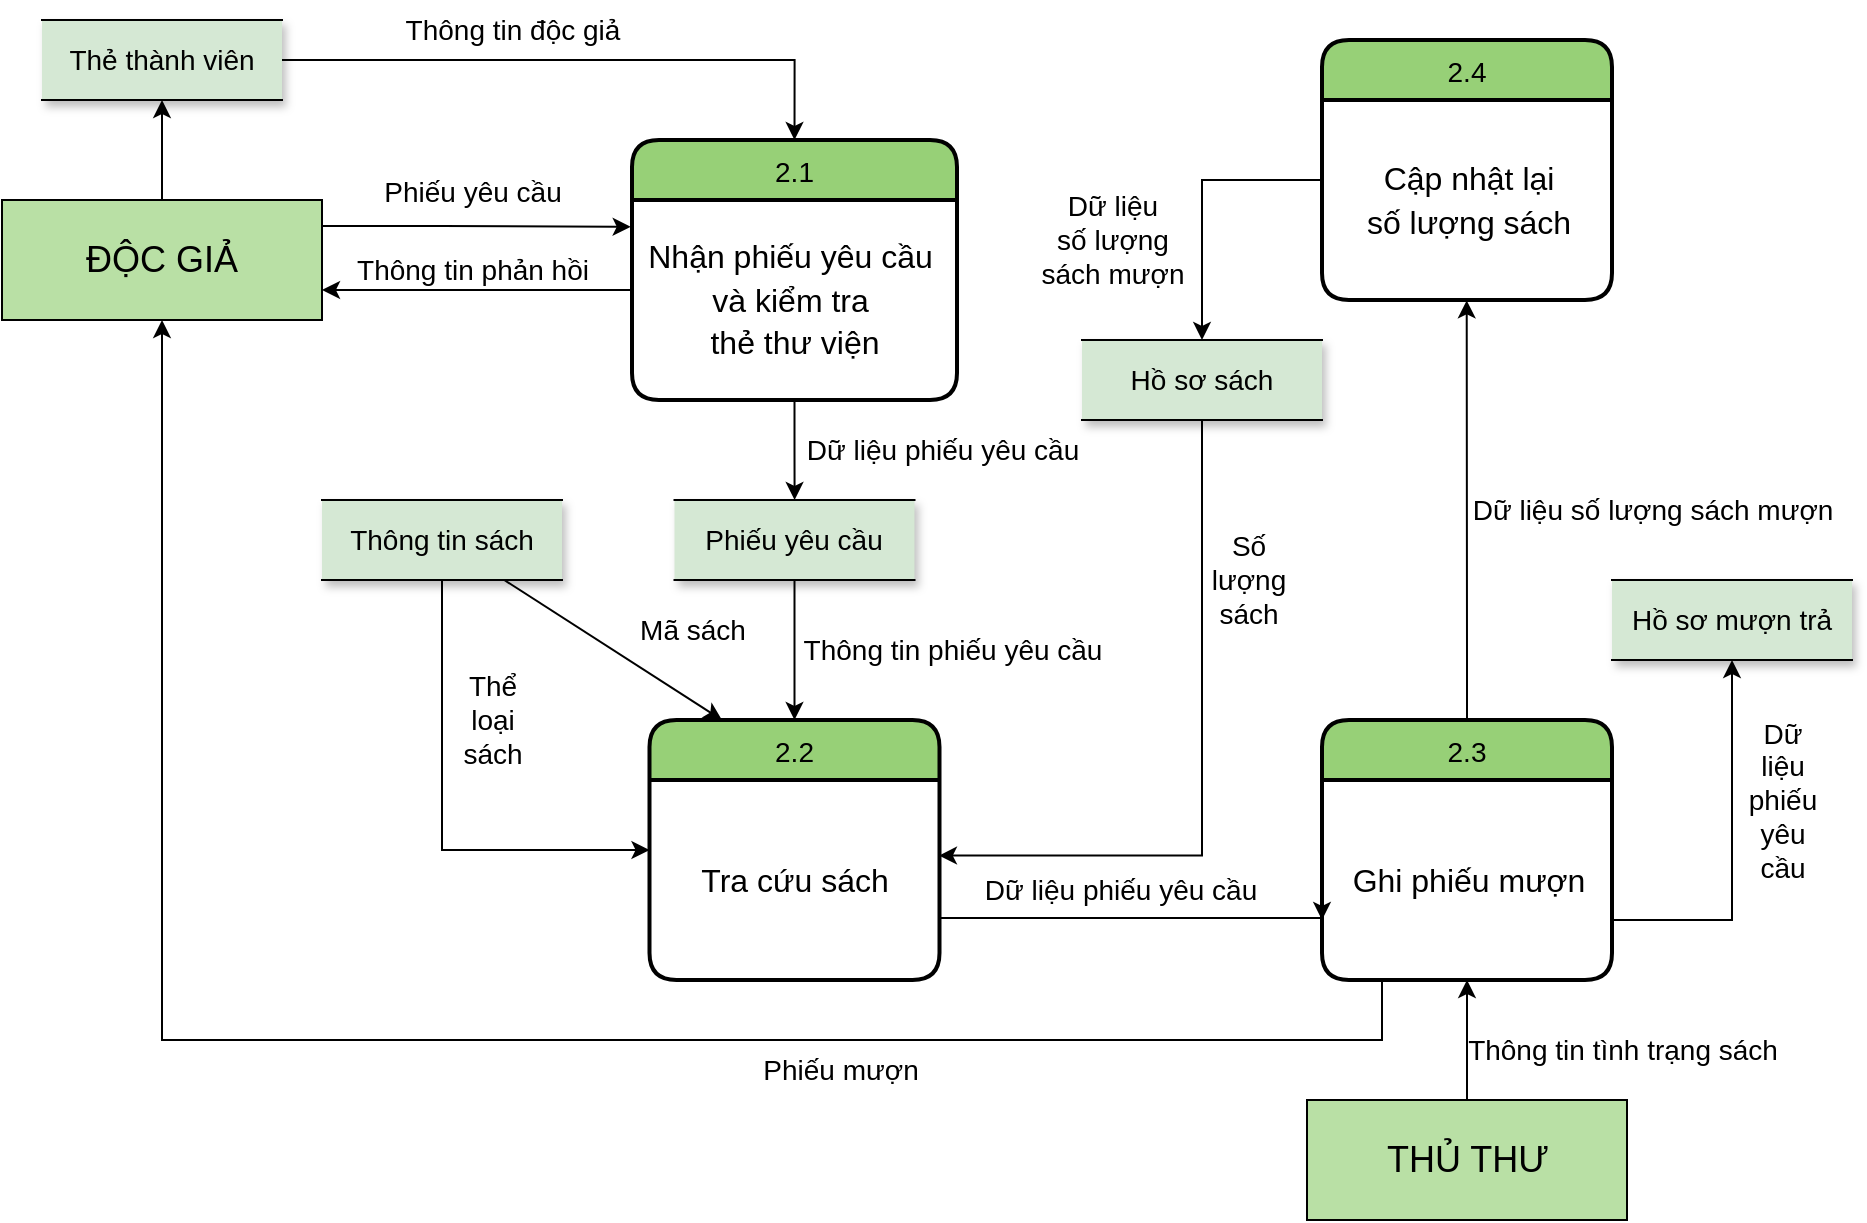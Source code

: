 <mxfile version="20.6.0" type="device"><diagram id="6BoTCRNL4u9v-uH7Mk2i" name="Page-1"><mxGraphModel dx="1278" dy="513" grid="1" gridSize="10" guides="1" tooltips="1" connect="1" arrows="1" fold="1" page="1" pageScale="1" pageWidth="850" pageHeight="1100" math="0" shadow="0"><root><mxCell id="0"/><mxCell id="1" parent="0"/><mxCell id="R75T7diKFb9sr3p7oLbB-16" style="edgeStyle=orthogonalEdgeStyle;rounded=0;orthogonalLoop=1;jettySize=auto;html=1;entryX=-0.004;entryY=0.134;entryDx=0;entryDy=0;entryPerimeter=0;fontSize=18;" parent="1" source="R75T7diKFb9sr3p7oLbB-1" target="R75T7diKFb9sr3p7oLbB-7" edge="1"><mxGeometry relative="1" as="geometry"><Array as="points"><mxPoint x="300" y="183"/><mxPoint x="300" y="183"/></Array></mxGeometry></mxCell><mxCell id="R75T7diKFb9sr3p7oLbB-67" value="" style="edgeStyle=none;rounded=0;orthogonalLoop=1;jettySize=auto;html=1;fontSize=14;" parent="1" source="R75T7diKFb9sr3p7oLbB-1" target="R75T7diKFb9sr3p7oLbB-22" edge="1"><mxGeometry relative="1" as="geometry"/></mxCell><mxCell id="R75T7diKFb9sr3p7oLbB-1" value="&lt;font style=&quot;font-size: 18px;&quot;&gt;ĐỘC GIẢ&lt;/font&gt;" style="rounded=0;whiteSpace=wrap;html=1;fillColor=#B9E0A5;" parent="1" vertex="1"><mxGeometry x="80" y="170" width="160" height="60" as="geometry"/></mxCell><mxCell id="R75T7diKFb9sr3p7oLbB-49" value="" style="edgeStyle=orthogonalEdgeStyle;rounded=0;orthogonalLoop=1;jettySize=auto;html=1;fontSize=14;" parent="1" source="R75T7diKFb9sr3p7oLbB-2" target="R75T7diKFb9sr3p7oLbB-12" edge="1"><mxGeometry relative="1" as="geometry"/></mxCell><mxCell id="R75T7diKFb9sr3p7oLbB-2" value="&lt;font style=&quot;font-size: 18px;&quot;&gt;THỦ THƯ&lt;/font&gt;" style="rounded=0;whiteSpace=wrap;html=1;fillColor=#B9E0A5;" parent="1" vertex="1"><mxGeometry x="732.5" y="620" width="160" height="60" as="geometry"/></mxCell><mxCell id="R75T7diKFb9sr3p7oLbB-6" value="2.1" style="swimlane;childLayout=stackLayout;horizontal=1;startSize=30;horizontalStack=0;rounded=1;fontSize=14;fontStyle=0;strokeWidth=2;resizeParent=0;resizeLast=1;shadow=0;dashed=0;align=center;fillColor=#97D077;" parent="1" vertex="1"><mxGeometry x="395" y="140" width="162.5" height="130" as="geometry"/></mxCell><mxCell id="R75T7diKFb9sr3p7oLbB-7" value="&lt;font style=&quot;font-size: 16px;&quot;&gt;&lt;font style=&quot;&quot;&gt;Nhận phiếu yêu cầu&amp;nbsp;&lt;br&gt;&lt;/font&gt;và kiểm tra&amp;nbsp;&lt;br&gt;thẻ thư viện&lt;/font&gt;" style="text;html=1;align=center;verticalAlign=middle;resizable=0;points=[];autosize=1;strokeColor=none;fillColor=none;fontSize=18;" parent="R75T7diKFb9sr3p7oLbB-6" vertex="1"><mxGeometry y="30" width="162.5" height="100" as="geometry"/></mxCell><mxCell id="R75T7diKFb9sr3p7oLbB-9" value="2.2" style="swimlane;childLayout=stackLayout;horizontal=1;startSize=30;horizontalStack=0;rounded=1;fontSize=14;fontStyle=0;strokeWidth=2;resizeParent=0;resizeLast=1;shadow=0;dashed=0;align=center;fillColor=#97D077;" parent="1" vertex="1"><mxGeometry x="403.75" y="430" width="145" height="130" as="geometry"/></mxCell><mxCell id="R75T7diKFb9sr3p7oLbB-10" value="&lt;span style=&quot;font-size: 16px;&quot;&gt;Tra cứu sách&lt;/span&gt;" style="text;html=1;align=center;verticalAlign=middle;resizable=0;points=[];autosize=1;strokeColor=none;fillColor=none;fontSize=18;" parent="R75T7diKFb9sr3p7oLbB-9" vertex="1"><mxGeometry y="30" width="145" height="100" as="geometry"/></mxCell><mxCell id="R75T7diKFb9sr3p7oLbB-45" style="edgeStyle=orthogonalEdgeStyle;rounded=0;orthogonalLoop=1;jettySize=auto;html=1;fontSize=14;" parent="1" source="R75T7diKFb9sr3p7oLbB-11" edge="1"><mxGeometry relative="1" as="geometry"><mxPoint x="160" y="230" as="targetPoint"/><Array as="points"><mxPoint x="770" y="590"/><mxPoint x="160" y="590"/></Array></mxGeometry></mxCell><mxCell id="R75T7diKFb9sr3p7oLbB-61" style="edgeStyle=orthogonalEdgeStyle;rounded=0;orthogonalLoop=1;jettySize=auto;html=1;entryX=0.499;entryY=1.002;entryDx=0;entryDy=0;entryPerimeter=0;fontSize=14;" parent="1" source="R75T7diKFb9sr3p7oLbB-11" target="R75T7diKFb9sr3p7oLbB-14" edge="1"><mxGeometry relative="1" as="geometry"><Array as="points"><mxPoint x="812" y="400"/><mxPoint x="812" y="400"/></Array></mxGeometry></mxCell><mxCell id="R75T7diKFb9sr3p7oLbB-11" value="2.3" style="swimlane;childLayout=stackLayout;horizontal=1;startSize=30;horizontalStack=0;rounded=1;fontSize=14;fontStyle=0;strokeWidth=2;resizeParent=0;resizeLast=1;shadow=0;dashed=0;align=center;fillColor=#97D077;" parent="1" vertex="1"><mxGeometry x="740" y="430" width="145" height="130" as="geometry"/></mxCell><mxCell id="R75T7diKFb9sr3p7oLbB-12" value="&lt;span style=&quot;font-size: 16px;&quot;&gt;Ghi phiếu mượn&lt;/span&gt;" style="text;html=1;align=center;verticalAlign=middle;resizable=0;points=[];autosize=1;strokeColor=none;fillColor=none;fontSize=18;" parent="R75T7diKFb9sr3p7oLbB-11" vertex="1"><mxGeometry y="30" width="145" height="100" as="geometry"/></mxCell><mxCell id="R75T7diKFb9sr3p7oLbB-13" value="2.4" style="swimlane;childLayout=stackLayout;horizontal=1;startSize=30;horizontalStack=0;rounded=1;fontSize=14;fontStyle=0;strokeWidth=2;resizeParent=0;resizeLast=1;shadow=0;dashed=0;align=center;fillColor=#97D077;" parent="1" vertex="1"><mxGeometry x="740" y="90" width="145" height="130" as="geometry"/></mxCell><mxCell id="R75T7diKFb9sr3p7oLbB-14" value="&lt;span style=&quot;font-size: 16px;&quot;&gt;Cập nhật lại &lt;br&gt;số lượng sách&lt;/span&gt;" style="text;html=1;align=center;verticalAlign=middle;resizable=0;points=[];autosize=1;strokeColor=none;fillColor=none;fontSize=18;" parent="R75T7diKFb9sr3p7oLbB-13" vertex="1"><mxGeometry y="30" width="145" height="100" as="geometry"/></mxCell><mxCell id="R75T7diKFb9sr3p7oLbB-19" value="&lt;font style=&quot;font-size: 14px;&quot;&gt;Phiếu yêu cầu&lt;/font&gt;" style="text;html=1;align=center;verticalAlign=middle;resizable=0;points=[];autosize=1;strokeColor=none;fillColor=none;fontSize=16;" parent="1" vertex="1"><mxGeometry x="260" y="150" width="110" height="30" as="geometry"/></mxCell><mxCell id="R75T7diKFb9sr3p7oLbB-21" value="Thông tin phản hồi" style="text;html=1;align=center;verticalAlign=middle;resizable=0;points=[];autosize=1;strokeColor=none;fillColor=none;fontSize=14;" parent="1" vertex="1"><mxGeometry x="245" y="190" width="140" height="30" as="geometry"/></mxCell><mxCell id="R75T7diKFb9sr3p7oLbB-26" style="edgeStyle=orthogonalEdgeStyle;rounded=0;orthogonalLoop=1;jettySize=auto;html=1;entryX=0.5;entryY=0;entryDx=0;entryDy=0;fontSize=14;" parent="1" source="R75T7diKFb9sr3p7oLbB-22" target="R75T7diKFb9sr3p7oLbB-6" edge="1"><mxGeometry relative="1" as="geometry"/></mxCell><mxCell id="R75T7diKFb9sr3p7oLbB-22" value="&lt;span style=&quot;&quot;&gt;Thẻ thành viên&lt;/span&gt;" style="shape=partialRectangle;whiteSpace=wrap;html=1;left=0;right=0;fillColor=#D5E8D4;shadow=1;strokeColor=#000000;fontSize=14;" parent="1" vertex="1"><mxGeometry x="100" y="80" width="120" height="40" as="geometry"/></mxCell><mxCell id="R75T7diKFb9sr3p7oLbB-23" value="Thông tin&amp;nbsp;độc giả" style="text;html=1;align=center;verticalAlign=middle;resizable=0;points=[];autosize=1;strokeColor=none;fillColor=none;fontSize=14;" parent="1" vertex="1"><mxGeometry x="270" y="70" width="130" height="30" as="geometry"/></mxCell><mxCell id="R75T7diKFb9sr3p7oLbB-24" style="edgeStyle=orthogonalEdgeStyle;rounded=0;orthogonalLoop=1;jettySize=auto;html=1;entryX=1;entryY=0.75;entryDx=0;entryDy=0;fontSize=14;" parent="1" source="R75T7diKFb9sr3p7oLbB-7" target="R75T7diKFb9sr3p7oLbB-1" edge="1"><mxGeometry relative="1" as="geometry"><Array as="points"><mxPoint x="380" y="215"/><mxPoint x="380" y="215"/></Array></mxGeometry></mxCell><mxCell id="R75T7diKFb9sr3p7oLbB-55" style="edgeStyle=orthogonalEdgeStyle;rounded=0;orthogonalLoop=1;jettySize=auto;html=1;entryX=0.5;entryY=0;entryDx=0;entryDy=0;fontSize=14;" parent="1" source="R75T7diKFb9sr3p7oLbB-27" target="R75T7diKFb9sr3p7oLbB-9" edge="1"><mxGeometry relative="1" as="geometry"/></mxCell><mxCell id="R75T7diKFb9sr3p7oLbB-27" value="&lt;span style=&quot;&quot;&gt;Phi&lt;/span&gt;ếu yêu cầu" style="shape=partialRectangle;whiteSpace=wrap;html=1;left=0;right=0;fillColor=#D5E8D4;shadow=1;strokeColor=#000000;fontSize=14;" parent="1" vertex="1"><mxGeometry x="416.25" y="320" width="120" height="40" as="geometry"/></mxCell><mxCell id="R75T7diKFb9sr3p7oLbB-28" value="Dữ liệu phiếu yêu cầu" style="text;html=1;align=center;verticalAlign=middle;resizable=0;points=[];autosize=1;strokeColor=none;fillColor=none;fontSize=14;" parent="1" vertex="1"><mxGeometry x="470" y="280" width="160" height="30" as="geometry"/></mxCell><mxCell id="R75T7diKFb9sr3p7oLbB-29" value="Thông tin phiếu yêu cầu" style="text;html=1;align=center;verticalAlign=middle;resizable=0;points=[];autosize=1;strokeColor=none;fillColor=none;fontSize=14;" parent="1" vertex="1"><mxGeometry x="470" y="380" width="170" height="30" as="geometry"/></mxCell><mxCell id="R75T7diKFb9sr3p7oLbB-57" style="rounded=0;orthogonalLoop=1;jettySize=auto;html=1;entryX=0.25;entryY=0;entryDx=0;entryDy=0;fontSize=14;" parent="1" source="R75T7diKFb9sr3p7oLbB-30" target="R75T7diKFb9sr3p7oLbB-9" edge="1"><mxGeometry relative="1" as="geometry"/></mxCell><mxCell id="R75T7diKFb9sr3p7oLbB-58" style="edgeStyle=orthogonalEdgeStyle;rounded=0;orthogonalLoop=1;jettySize=auto;html=1;entryX=0;entryY=0.5;entryDx=0;entryDy=0;fontSize=14;" parent="1" source="R75T7diKFb9sr3p7oLbB-30" target="R75T7diKFb9sr3p7oLbB-9" edge="1"><mxGeometry relative="1" as="geometry"><Array as="points"><mxPoint x="300" y="495"/></Array></mxGeometry></mxCell><mxCell id="R75T7diKFb9sr3p7oLbB-30" value="Thông tin sách" style="shape=partialRectangle;whiteSpace=wrap;html=1;left=0;right=0;fillColor=#D5E8D4;shadow=1;strokeColor=#000000;fontSize=14;" parent="1" vertex="1"><mxGeometry x="240" y="320" width="120" height="40" as="geometry"/></mxCell><mxCell id="R75T7diKFb9sr3p7oLbB-69" style="edgeStyle=orthogonalEdgeStyle;rounded=0;orthogonalLoop=1;jettySize=auto;html=1;entryX=0.998;entryY=0.378;entryDx=0;entryDy=0;entryPerimeter=0;fontSize=14;" parent="1" source="R75T7diKFb9sr3p7oLbB-31" target="R75T7diKFb9sr3p7oLbB-10" edge="1"><mxGeometry relative="1" as="geometry"><Array as="points"><mxPoint x="680" y="498"/></Array></mxGeometry></mxCell><mxCell id="R75T7diKFb9sr3p7oLbB-31" value="Hồ sơ sách" style="shape=partialRectangle;whiteSpace=wrap;html=1;left=0;right=0;fillColor=#D5E8D4;shadow=1;strokeColor=#000000;fontSize=14;" parent="1" vertex="1"><mxGeometry x="620" y="240" width="120" height="40" as="geometry"/></mxCell><mxCell id="R75T7diKFb9sr3p7oLbB-32" value="Hồ sơ mượn trả" style="shape=partialRectangle;whiteSpace=wrap;html=1;left=0;right=0;fillColor=#D5E8D4;shadow=1;strokeColor=#000000;fontSize=14;" parent="1" vertex="1"><mxGeometry x="885" y="360" width="120" height="40" as="geometry"/></mxCell><mxCell id="R75T7diKFb9sr3p7oLbB-37" value="Mã sách" style="text;html=1;align=center;verticalAlign=middle;resizable=0;points=[];autosize=1;strokeColor=none;fillColor=none;fontSize=14;" parent="1" vertex="1"><mxGeometry x="385" y="370" width="80" height="30" as="geometry"/></mxCell><mxCell id="R75T7diKFb9sr3p7oLbB-41" value="Thể&lt;br&gt;loại &lt;br&gt;sách" style="text;html=1;align=center;verticalAlign=middle;resizable=0;points=[];autosize=1;strokeColor=none;fillColor=none;fontSize=14;" parent="1" vertex="1"><mxGeometry x="300" y="400" width="50" height="60" as="geometry"/></mxCell><mxCell id="R75T7diKFb9sr3p7oLbB-43" style="edgeStyle=orthogonalEdgeStyle;rounded=0;orthogonalLoop=1;jettySize=auto;html=1;fontSize=14;" parent="1" source="R75T7diKFb9sr3p7oLbB-7" target="R75T7diKFb9sr3p7oLbB-27" edge="1"><mxGeometry relative="1" as="geometry"/></mxCell><mxCell id="R75T7diKFb9sr3p7oLbB-48" value="Phiếu mượn" style="text;html=1;align=center;verticalAlign=middle;resizable=0;points=[];autosize=1;strokeColor=none;fillColor=none;fontSize=14;" parent="1" vertex="1"><mxGeometry x="448.75" y="590" width="100" height="30" as="geometry"/></mxCell><mxCell id="R75T7diKFb9sr3p7oLbB-50" value="Thông tin tình trạng sách" style="text;html=1;align=center;verticalAlign=middle;resizable=0;points=[];autosize=1;strokeColor=none;fillColor=none;fontSize=14;" parent="1" vertex="1"><mxGeometry x="800" y="580" width="180" height="30" as="geometry"/></mxCell><mxCell id="R75T7diKFb9sr3p7oLbB-52" value="Dữ liệu phiếu yêu cầu" style="text;html=1;align=center;verticalAlign=middle;resizable=0;points=[];autosize=1;strokeColor=none;fillColor=none;fontSize=14;" parent="1" vertex="1"><mxGeometry x="558.75" y="500" width="160" height="30" as="geometry"/></mxCell><mxCell id="R75T7diKFb9sr3p7oLbB-56" style="edgeStyle=orthogonalEdgeStyle;rounded=0;orthogonalLoop=1;jettySize=auto;html=1;fontSize=14;" parent="1" source="R75T7diKFb9sr3p7oLbB-10" edge="1"><mxGeometry relative="1" as="geometry"><mxPoint x="740" y="530" as="targetPoint"/><Array as="points"><mxPoint x="740" y="529"/><mxPoint x="740" y="529"/></Array></mxGeometry></mxCell><mxCell id="R75T7diKFb9sr3p7oLbB-60" value="Số&lt;br&gt;lượng&lt;br&gt;sách" style="text;html=1;align=center;verticalAlign=middle;resizable=0;points=[];autosize=1;strokeColor=none;fillColor=none;fontSize=14;" parent="1" vertex="1"><mxGeometry x="672.5" y="330" width="60" height="60" as="geometry"/></mxCell><mxCell id="R75T7diKFb9sr3p7oLbB-63" value="Dữ liệu số lượng sách mượn" style="text;html=1;align=center;verticalAlign=middle;resizable=0;points=[];autosize=1;strokeColor=none;fillColor=none;fontSize=14;" parent="1" vertex="1"><mxGeometry x="805" y="310" width="200" height="30" as="geometry"/></mxCell><mxCell id="R75T7diKFb9sr3p7oLbB-65" value="Dữ liệu &lt;br&gt;số lượng &lt;br&gt;sách mượn" style="text;html=1;align=center;verticalAlign=middle;resizable=0;points=[];autosize=1;strokeColor=none;fillColor=none;fontSize=14;" parent="1" vertex="1"><mxGeometry x="590" y="160" width="90" height="60" as="geometry"/></mxCell><mxCell id="R75T7diKFb9sr3p7oLbB-70" style="edgeStyle=orthogonalEdgeStyle;rounded=0;orthogonalLoop=1;jettySize=auto;html=1;entryX=0.5;entryY=0;entryDx=0;entryDy=0;fontSize=14;" parent="1" source="R75T7diKFb9sr3p7oLbB-14" target="R75T7diKFb9sr3p7oLbB-31" edge="1"><mxGeometry relative="1" as="geometry"><Array as="points"><mxPoint x="680" y="160"/></Array></mxGeometry></mxCell><mxCell id="R75T7diKFb9sr3p7oLbB-71" style="edgeStyle=orthogonalEdgeStyle;rounded=0;orthogonalLoop=1;jettySize=auto;html=1;entryX=0.5;entryY=1;entryDx=0;entryDy=0;fontSize=14;" parent="1" source="R75T7diKFb9sr3p7oLbB-12" target="R75T7diKFb9sr3p7oLbB-32" edge="1"><mxGeometry relative="1" as="geometry"><Array as="points"><mxPoint x="945" y="530"/></Array></mxGeometry></mxCell><mxCell id="R75T7diKFb9sr3p7oLbB-73" value="Dữ&lt;br&gt;liệu&lt;br&gt;phiếu&lt;br&gt;yêu&lt;br&gt;cầu" style="text;html=1;align=center;verticalAlign=middle;resizable=0;points=[];autosize=1;strokeColor=none;fillColor=none;fontSize=14;" parent="1" vertex="1"><mxGeometry x="940" y="420" width="60" height="100" as="geometry"/></mxCell></root></mxGraphModel></diagram></mxfile>